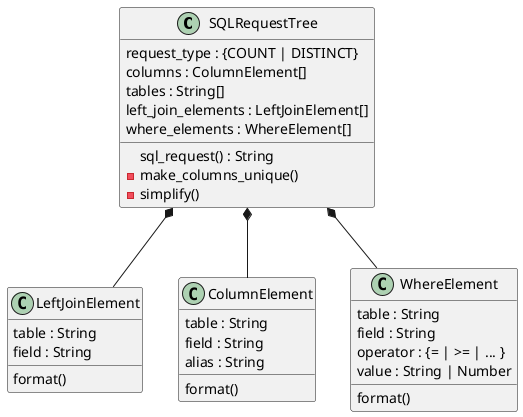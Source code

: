 @startuml

SQLRequestTree : request_type : {COUNT | DISTINCT}
SQLRequestTree : columns : ColumnElement[]
SQLRequestTree : tables : String[]
SQLRequestTree : left_join_elements : LeftJoinElement[]
SQLRequestTree : where_elements : WhereElement[]
SQLRequestTree : sql_request() : String
SQLRequestTree : - make_columns_unique()
SQLRequestTree : - simplify()

LeftJoinElement : table : String
LeftJoinElement : field : String
LeftJoinElement : format()

ColumnElement : table : String
ColumnElement : field : String
ColumnElement : alias : String
ColumnElement : format()

WhereElement : table : String
WhereElement : field : String
WhereElement : operator : {= | >= | ... }
WhereElement : value : String | Number
WhereElement : format()

SQLRequestTree *-- LeftJoinElement
SQLRequestTree *-- ColumnElement
SQLRequestTree *-- WhereElement

@enduml